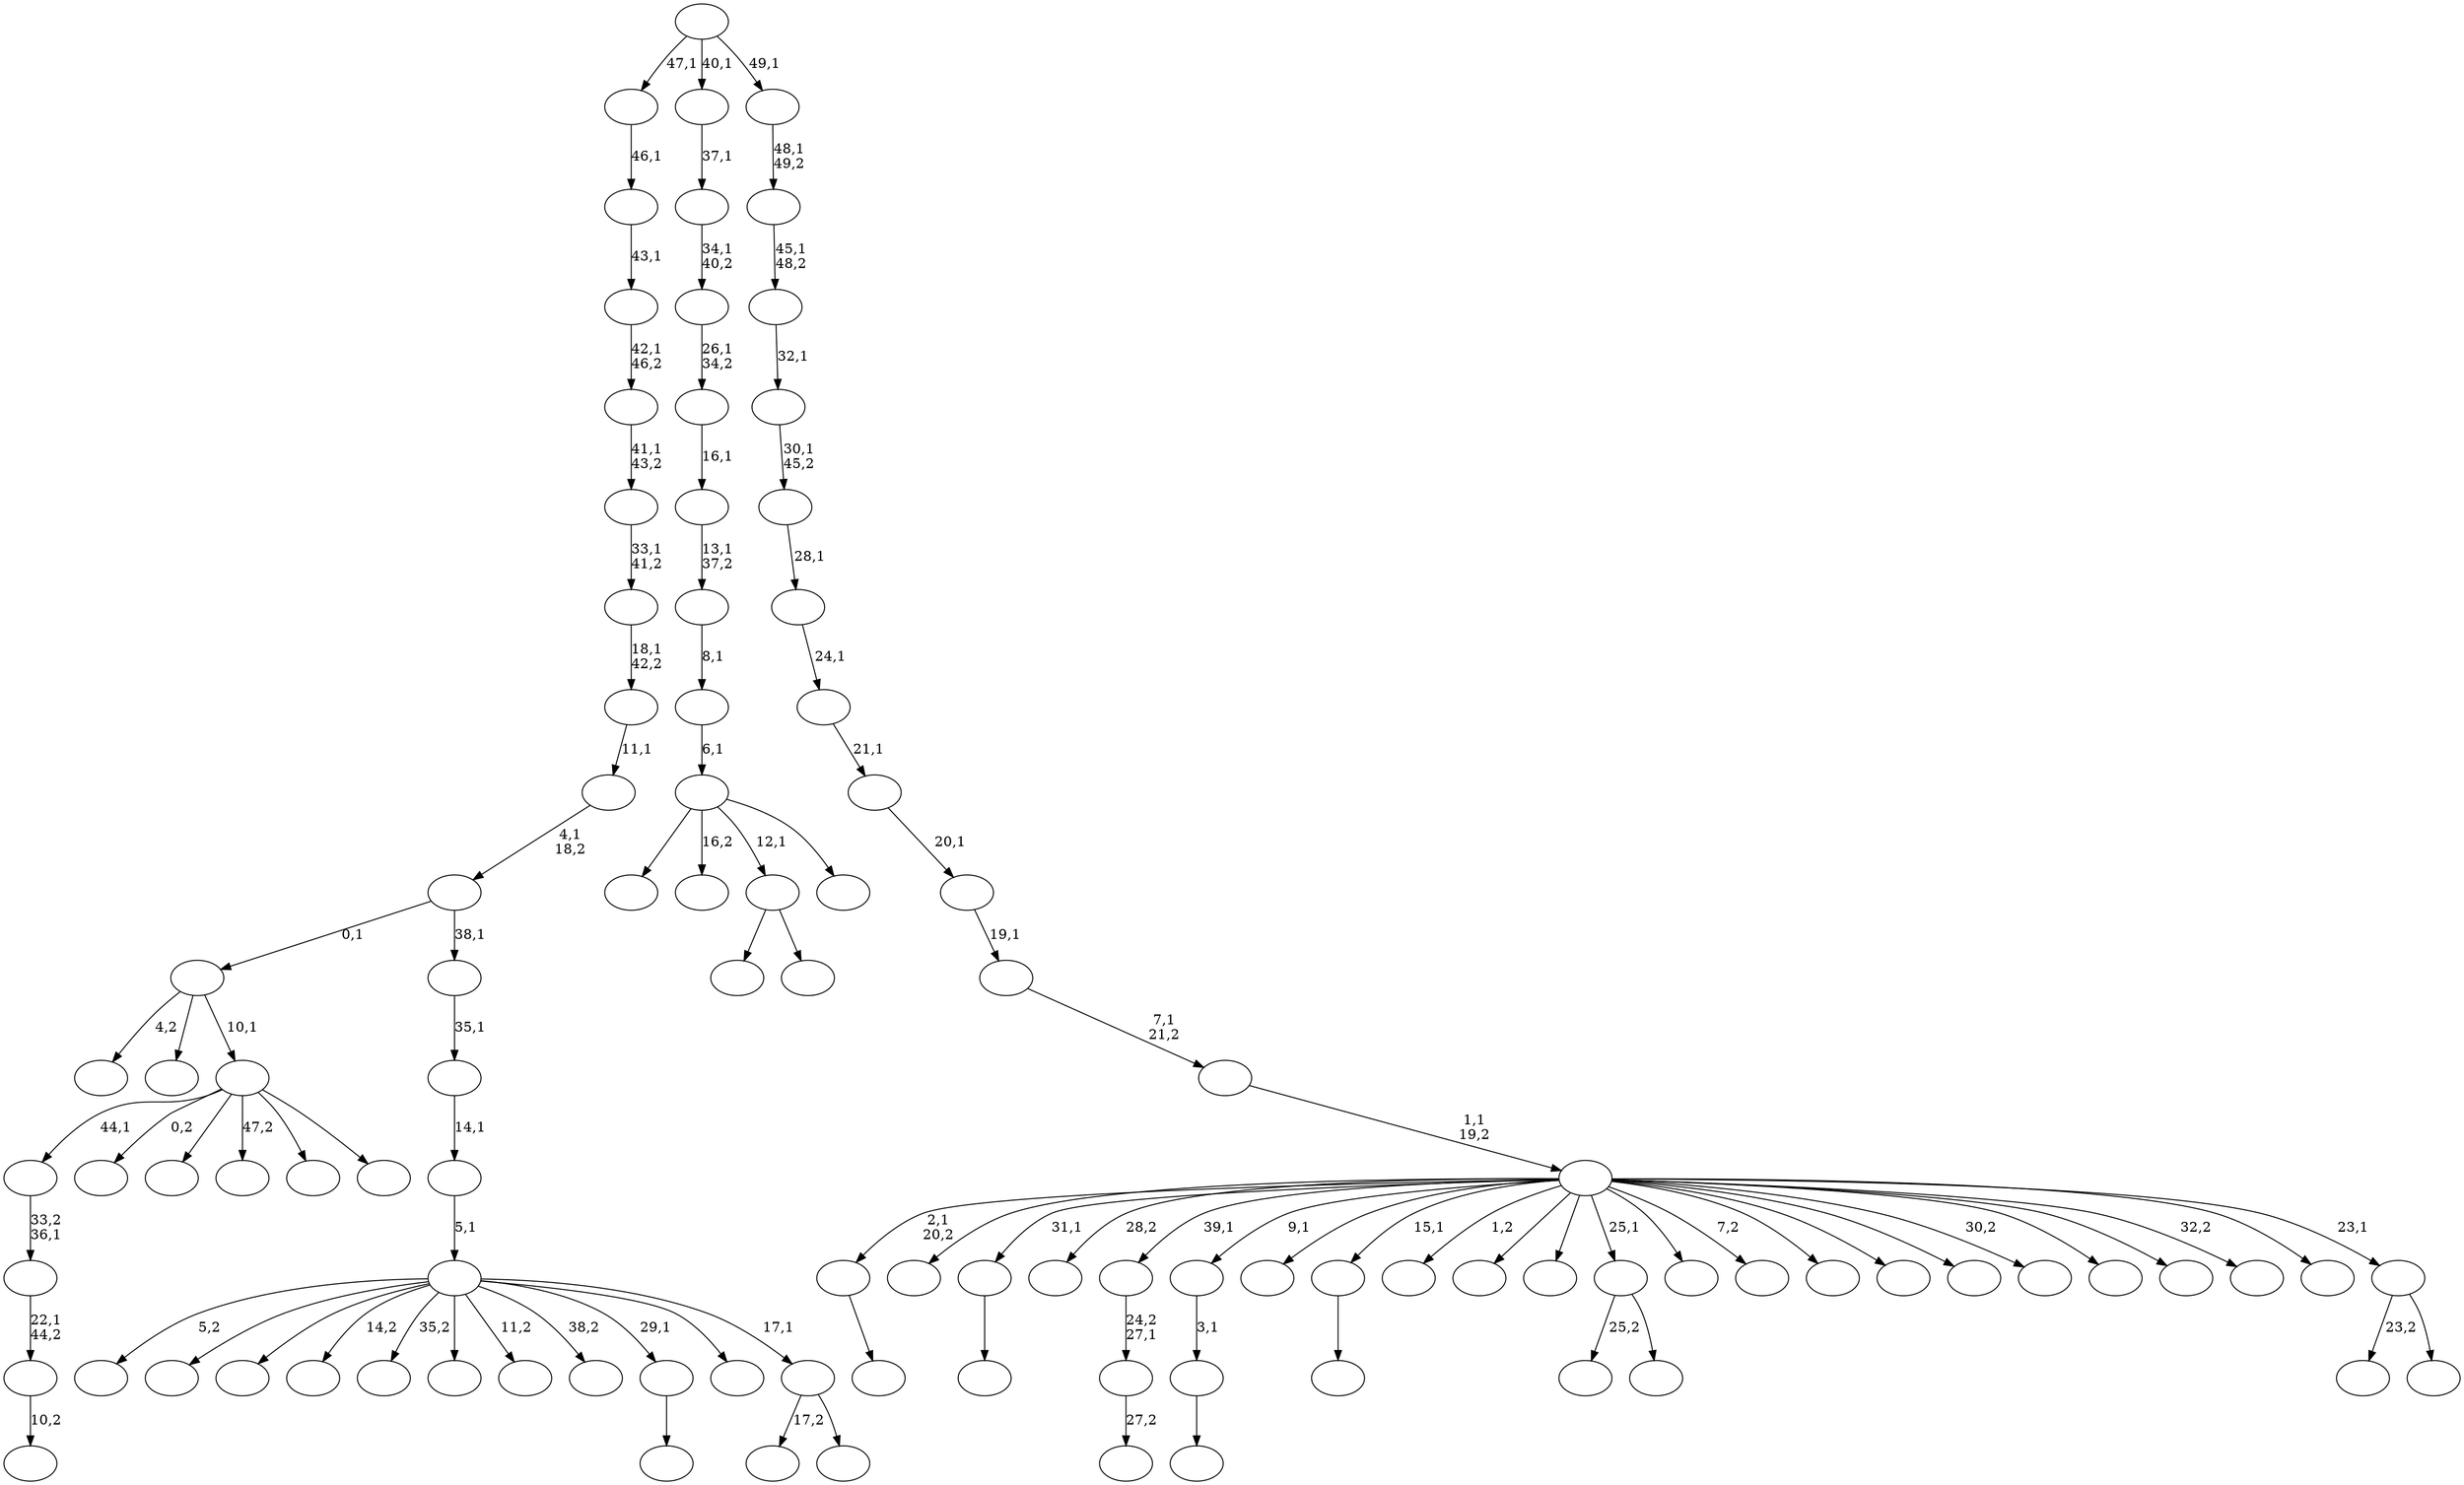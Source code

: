 digraph T {
	100 [label=""]
	99 [label=""]
	98 [label=""]
	97 [label=""]
	96 [label=""]
	95 [label=""]
	94 [label=""]
	93 [label=""]
	92 [label=""]
	91 [label=""]
	90 [label=""]
	89 [label=""]
	88 [label=""]
	87 [label=""]
	86 [label=""]
	85 [label=""]
	84 [label=""]
	83 [label=""]
	82 [label=""]
	81 [label=""]
	80 [label=""]
	79 [label=""]
	78 [label=""]
	77 [label=""]
	76 [label=""]
	75 [label=""]
	74 [label=""]
	73 [label=""]
	72 [label=""]
	71 [label=""]
	70 [label=""]
	69 [label=""]
	68 [label=""]
	67 [label=""]
	66 [label=""]
	65 [label=""]
	64 [label=""]
	63 [label=""]
	62 [label=""]
	61 [label=""]
	60 [label=""]
	59 [label=""]
	58 [label=""]
	57 [label=""]
	56 [label=""]
	55 [label=""]
	54 [label=""]
	53 [label=""]
	52 [label=""]
	51 [label=""]
	50 [label=""]
	49 [label=""]
	48 [label=""]
	47 [label=""]
	46 [label=""]
	45 [label=""]
	44 [label=""]
	43 [label=""]
	42 [label=""]
	41 [label=""]
	40 [label=""]
	39 [label=""]
	38 [label=""]
	37 [label=""]
	36 [label=""]
	35 [label=""]
	34 [label=""]
	33 [label=""]
	32 [label=""]
	31 [label=""]
	30 [label=""]
	29 [label=""]
	28 [label=""]
	27 [label=""]
	26 [label=""]
	25 [label=""]
	24 [label=""]
	23 [label=""]
	22 [label=""]
	21 [label=""]
	20 [label=""]
	19 [label=""]
	18 [label=""]
	17 [label=""]
	16 [label=""]
	15 [label=""]
	14 [label=""]
	13 [label=""]
	12 [label=""]
	11 [label=""]
	10 [label=""]
	9 [label=""]
	8 [label=""]
	7 [label=""]
	6 [label=""]
	5 [label=""]
	4 [label=""]
	3 [label=""]
	2 [label=""]
	1 [label=""]
	0 [label=""]
	98 -> 99 [label=""]
	93 -> 94 [label=""]
	90 -> 91 [label="10,2"]
	89 -> 90 [label="22,1\n44,2"]
	88 -> 89 [label="33,2\n36,1"]
	86 -> 87 [label="27,2"]
	85 -> 86 [label="24,2\n27,1"]
	79 -> 80 [label=""]
	78 -> 79 [label="3,1"]
	74 -> 75 [label=""]
	64 -> 97 [label="25,2"]
	64 -> 65 [label=""]
	61 -> 62 [label=""]
	44 -> 96 [label=""]
	44 -> 45 [label=""]
	42 -> 88 [label="44,1"]
	42 -> 82 [label="0,2"]
	42 -> 55 [label=""]
	42 -> 50 [label="47,2"]
	42 -> 46 [label=""]
	42 -> 43 [label=""]
	41 -> 67 [label="4,2"]
	41 -> 48 [label=""]
	41 -> 42 [label="10,1"]
	37 -> 54 [label="17,2"]
	37 -> 38 [label=""]
	36 -> 100 [label="5,2"]
	36 -> 84 [label=""]
	36 -> 83 [label=""]
	36 -> 81 [label="14,2"]
	36 -> 76 [label="35,2"]
	36 -> 71 [label=""]
	36 -> 69 [label="11,2"]
	36 -> 63 [label="38,2"]
	36 -> 61 [label="29,1"]
	36 -> 56 [label=""]
	36 -> 37 [label="17,1"]
	35 -> 36 [label="5,1"]
	34 -> 35 [label="14,1"]
	33 -> 34 [label="35,1"]
	32 -> 41 [label="0,1"]
	32 -> 33 [label="38,1"]
	31 -> 32 [label="4,1\n18,2"]
	30 -> 31 [label="11,1"]
	29 -> 30 [label="18,1\n42,2"]
	28 -> 29 [label="33,1\n41,2"]
	27 -> 28 [label="41,1\n43,2"]
	26 -> 27 [label="42,1\n46,2"]
	25 -> 26 [label="43,1"]
	24 -> 25 [label="46,1"]
	22 -> 70 [label=""]
	22 -> 59 [label="16,2"]
	22 -> 44 [label="12,1"]
	22 -> 23 [label=""]
	21 -> 22 [label="6,1"]
	20 -> 21 [label="8,1"]
	19 -> 20 [label="13,1\n37,2"]
	18 -> 19 [label="16,1"]
	17 -> 18 [label="26,1\n34,2"]
	16 -> 17 [label="34,1\n40,2"]
	15 -> 16 [label="37,1"]
	13 -> 68 [label="23,2"]
	13 -> 14 [label=""]
	12 -> 98 [label="2,1\n20,2"]
	12 -> 95 [label=""]
	12 -> 93 [label="31,1"]
	12 -> 92 [label="28,2"]
	12 -> 85 [label="39,1"]
	12 -> 78 [label="9,1"]
	12 -> 77 [label=""]
	12 -> 74 [label="15,1"]
	12 -> 73 [label="1,2"]
	12 -> 72 [label=""]
	12 -> 66 [label=""]
	12 -> 64 [label="25,1"]
	12 -> 60 [label=""]
	12 -> 58 [label="7,2"]
	12 -> 57 [label=""]
	12 -> 53 [label=""]
	12 -> 52 [label=""]
	12 -> 51 [label="30,2"]
	12 -> 49 [label=""]
	12 -> 47 [label=""]
	12 -> 40 [label="32,2"]
	12 -> 39 [label=""]
	12 -> 13 [label="23,1"]
	11 -> 12 [label="1,1\n19,2"]
	10 -> 11 [label="7,1\n21,2"]
	9 -> 10 [label="19,1"]
	8 -> 9 [label="20,1"]
	7 -> 8 [label="21,1"]
	6 -> 7 [label="24,1"]
	5 -> 6 [label="28,1"]
	4 -> 5 [label="30,1\n45,2"]
	3 -> 4 [label="32,1"]
	2 -> 3 [label="45,1\n48,2"]
	1 -> 2 [label="48,1\n49,2"]
	0 -> 24 [label="47,1"]
	0 -> 15 [label="40,1"]
	0 -> 1 [label="49,1"]
}
